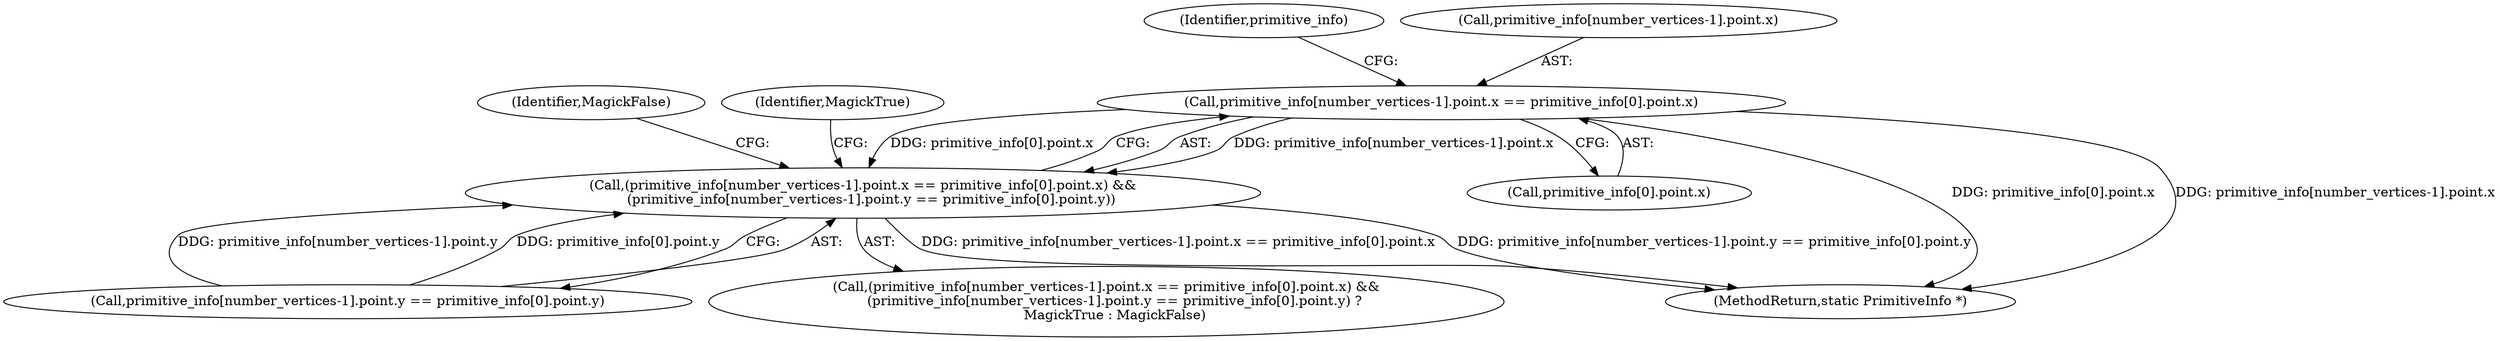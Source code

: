 digraph "0_ImageMagick_726812fa2fa7ce16bcf58f6e115f65427a1c0950_5@array" {
"1000225" [label="(Call,primitive_info[number_vertices-1].point.x == primitive_info[0].point.x)"];
"1000224" [label="(Call,(primitive_info[number_vertices-1].point.x == primitive_info[0].point.x) &&\n    (primitive_info[number_vertices-1].point.y == primitive_info[0].point.y))"];
"1000260" [label="(Identifier,MagickFalse)"];
"1000246" [label="(Identifier,primitive_info)"];
"1000225" [label="(Call,primitive_info[number_vertices-1].point.x == primitive_info[0].point.x)"];
"1000242" [label="(Call,primitive_info[number_vertices-1].point.y == primitive_info[0].point.y)"];
"1000235" [label="(Call,primitive_info[0].point.x)"];
"1002815" [label="(MethodReturn,static PrimitiveInfo *)"];
"1000226" [label="(Call,primitive_info[number_vertices-1].point.x)"];
"1000259" [label="(Identifier,MagickTrue)"];
"1000223" [label="(Call,(primitive_info[number_vertices-1].point.x == primitive_info[0].point.x) &&\n    (primitive_info[number_vertices-1].point.y == primitive_info[0].point.y) ?\n    MagickTrue : MagickFalse)"];
"1000224" [label="(Call,(primitive_info[number_vertices-1].point.x == primitive_info[0].point.x) &&\n    (primitive_info[number_vertices-1].point.y == primitive_info[0].point.y))"];
"1000225" -> "1000224"  [label="AST: "];
"1000225" -> "1000235"  [label="CFG: "];
"1000226" -> "1000225"  [label="AST: "];
"1000235" -> "1000225"  [label="AST: "];
"1000246" -> "1000225"  [label="CFG: "];
"1000224" -> "1000225"  [label="CFG: "];
"1000225" -> "1002815"  [label="DDG: primitive_info[0].point.x"];
"1000225" -> "1002815"  [label="DDG: primitive_info[number_vertices-1].point.x"];
"1000225" -> "1000224"  [label="DDG: primitive_info[number_vertices-1].point.x"];
"1000225" -> "1000224"  [label="DDG: primitive_info[0].point.x"];
"1000224" -> "1000223"  [label="AST: "];
"1000224" -> "1000242"  [label="CFG: "];
"1000242" -> "1000224"  [label="AST: "];
"1000259" -> "1000224"  [label="CFG: "];
"1000260" -> "1000224"  [label="CFG: "];
"1000224" -> "1002815"  [label="DDG: primitive_info[number_vertices-1].point.x == primitive_info[0].point.x"];
"1000224" -> "1002815"  [label="DDG: primitive_info[number_vertices-1].point.y == primitive_info[0].point.y"];
"1000242" -> "1000224"  [label="DDG: primitive_info[number_vertices-1].point.y"];
"1000242" -> "1000224"  [label="DDG: primitive_info[0].point.y"];
}
